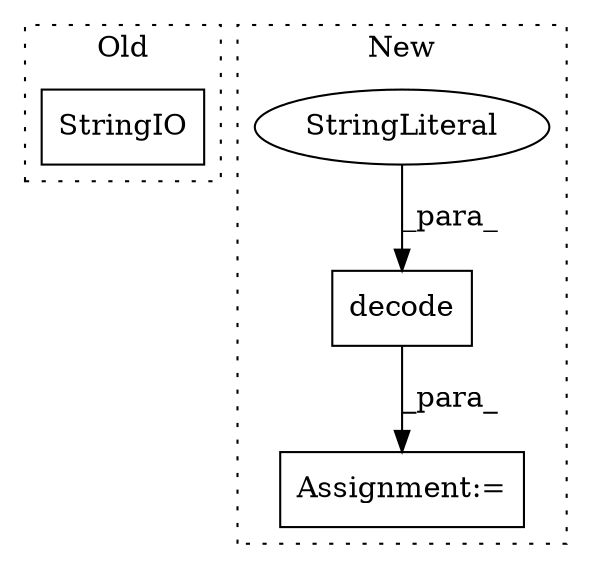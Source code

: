 digraph G {
subgraph cluster0 {
1 [label="StringIO" a="32" s="4498,4511" l="9,1" shape="box"];
label = "Old";
style="dotted";
}
subgraph cluster1 {
2 [label="decode" a="32" s="4540,4554" l="7,1" shape="box"];
3 [label="StringLiteral" a="45" s="4547" l="7" shape="ellipse"];
4 [label="Assignment:=" a="7" s="4525" l="1" shape="box"];
label = "New";
style="dotted";
}
2 -> 4 [label="_para_"];
3 -> 2 [label="_para_"];
}